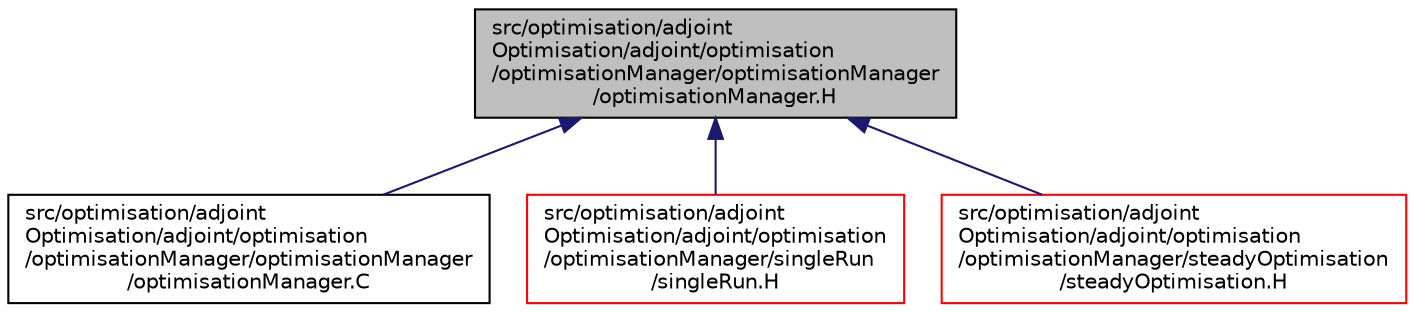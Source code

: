 digraph "src/optimisation/adjointOptimisation/adjoint/optimisation/optimisationManager/optimisationManager/optimisationManager.H"
{
  bgcolor="transparent";
  edge [fontname="Helvetica",fontsize="10",labelfontname="Helvetica",labelfontsize="10"];
  node [fontname="Helvetica",fontsize="10",shape=record];
  Node1 [label="src/optimisation/adjoint\lOptimisation/adjoint/optimisation\l/optimisationManager/optimisationManager\l/optimisationManager.H",height=0.2,width=0.4,color="black", fillcolor="grey75", style="filled" fontcolor="black"];
  Node1 -> Node2 [dir="back",color="midnightblue",fontsize="10",style="solid",fontname="Helvetica"];
  Node2 [label="src/optimisation/adjoint\lOptimisation/adjoint/optimisation\l/optimisationManager/optimisationManager\l/optimisationManager.C",height=0.2,width=0.4,color="black",URL="$optimisationManager_8C.html"];
  Node1 -> Node3 [dir="back",color="midnightblue",fontsize="10",style="solid",fontname="Helvetica"];
  Node3 [label="src/optimisation/adjoint\lOptimisation/adjoint/optimisation\l/optimisationManager/singleRun\l/singleRun.H",height=0.2,width=0.4,color="red",URL="$singleRun_8H.html"];
  Node1 -> Node4 [dir="back",color="midnightblue",fontsize="10",style="solid",fontname="Helvetica"];
  Node4 [label="src/optimisation/adjoint\lOptimisation/adjoint/optimisation\l/optimisationManager/steadyOptimisation\l/steadyOptimisation.H",height=0.2,width=0.4,color="red",URL="$steadyOptimisation_8H.html"];
}
